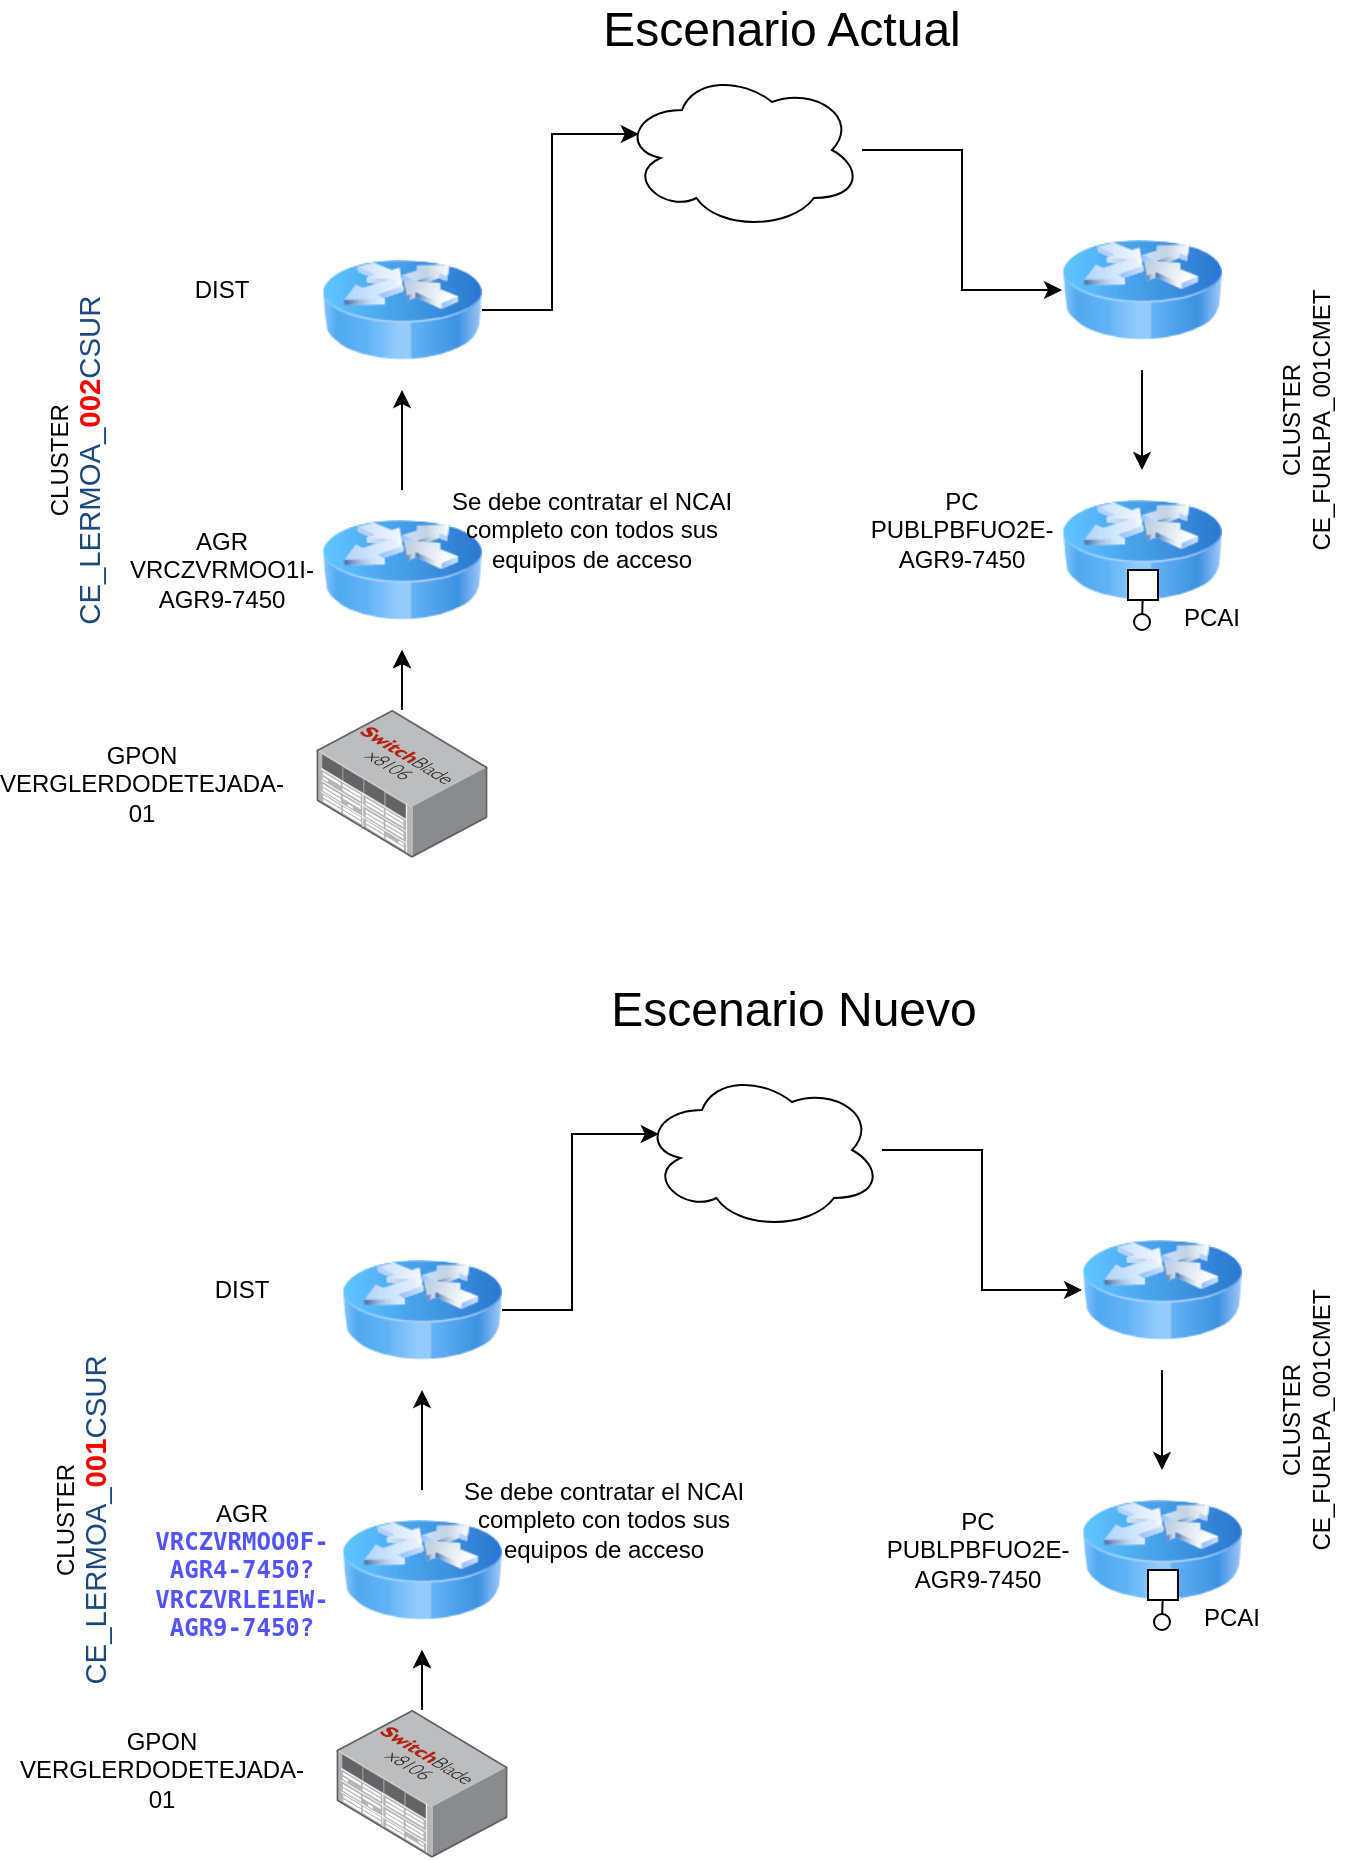 <mxfile version="14.5.8" type="github"><diagram id="_pvKrL6WHwG1rI27nFIT" name="Page-1"><mxGraphModel dx="868" dy="449" grid="1" gridSize="10" guides="1" tooltips="1" connect="1" arrows="1" fold="1" page="1" pageScale="1" pageWidth="850" pageHeight="1100" math="0" shadow="0"><root><mxCell id="0"/><mxCell id="1" parent="0"/><mxCell id="qLSg9q5msjI1tWfXmDc6-10" style="edgeStyle=orthogonalEdgeStyle;rounded=0;orthogonalLoop=1;jettySize=auto;html=1;" parent="1" source="qLSg9q5msjI1tWfXmDc6-3" target="qLSg9q5msjI1tWfXmDc6-4" edge="1"><mxGeometry relative="1" as="geometry"/></mxCell><mxCell id="qLSg9q5msjI1tWfXmDc6-3" value="" style="image;html=1;image=img/lib/clip_art/networking/Router_Icon_128x128.png" parent="1" vertex="1"><mxGeometry x="290" y="250" width="80" height="80" as="geometry"/></mxCell><mxCell id="qLSg9q5msjI1tWfXmDc6-12" style="edgeStyle=orthogonalEdgeStyle;rounded=0;orthogonalLoop=1;jettySize=auto;html=1;entryX=0.07;entryY=0.4;entryDx=0;entryDy=0;entryPerimeter=0;" parent="1" source="qLSg9q5msjI1tWfXmDc6-4" target="qLSg9q5msjI1tWfXmDc6-11" edge="1"><mxGeometry relative="1" as="geometry"/></mxCell><mxCell id="qLSg9q5msjI1tWfXmDc6-4" value="" style="image;html=1;image=img/lib/clip_art/networking/Router_Icon_128x128.png" parent="1" vertex="1"><mxGeometry x="290" y="120" width="80" height="80" as="geometry"/></mxCell><mxCell id="qLSg9q5msjI1tWfXmDc6-14" style="edgeStyle=orthogonalEdgeStyle;rounded=0;orthogonalLoop=1;jettySize=auto;html=1;" parent="1" source="qLSg9q5msjI1tWfXmDc6-5" target="qLSg9q5msjI1tWfXmDc6-6" edge="1"><mxGeometry relative="1" as="geometry"/></mxCell><mxCell id="qLSg9q5msjI1tWfXmDc6-5" value="" style="image;html=1;image=img/lib/clip_art/networking/Router_Icon_128x128.png" parent="1" vertex="1"><mxGeometry x="660" y="110" width="80" height="80" as="geometry"/></mxCell><mxCell id="qLSg9q5msjI1tWfXmDc6-6" value="" style="image;html=1;image=img/lib/clip_art/networking/Router_Icon_128x128.png" parent="1" vertex="1"><mxGeometry x="660" y="240" width="80" height="80" as="geometry"/></mxCell><mxCell id="qLSg9q5msjI1tWfXmDc6-8" value="" style="edgeStyle=orthogonalEdgeStyle;rounded=0;orthogonalLoop=1;jettySize=auto;html=1;" parent="1" source="qLSg9q5msjI1tWfXmDc6-7" target="qLSg9q5msjI1tWfXmDc6-3" edge="1"><mxGeometry relative="1" as="geometry"/></mxCell><mxCell id="qLSg9q5msjI1tWfXmDc6-9" style="edgeStyle=orthogonalEdgeStyle;rounded=0;orthogonalLoop=1;jettySize=auto;html=1;" parent="1" source="qLSg9q5msjI1tWfXmDc6-7" target="qLSg9q5msjI1tWfXmDc6-3" edge="1"><mxGeometry relative="1" as="geometry"/></mxCell><mxCell id="qLSg9q5msjI1tWfXmDc6-7" value="" style="points=[];aspect=fixed;html=1;align=center;shadow=0;dashed=0;image;image=img/lib/allied_telesis/switch/Modular_Switch_SBx8106.svg;" parent="1" vertex="1"><mxGeometry x="287.1" y="360" width="85.8" height="73.8" as="geometry"/></mxCell><mxCell id="qLSg9q5msjI1tWfXmDc6-13" style="edgeStyle=orthogonalEdgeStyle;rounded=0;orthogonalLoop=1;jettySize=auto;html=1;entryX=0;entryY=0.5;entryDx=0;entryDy=0;" parent="1" source="qLSg9q5msjI1tWfXmDc6-11" target="qLSg9q5msjI1tWfXmDc6-5" edge="1"><mxGeometry relative="1" as="geometry"/></mxCell><mxCell id="qLSg9q5msjI1tWfXmDc6-11" value="" style="ellipse;shape=cloud;whiteSpace=wrap;html=1;" parent="1" vertex="1"><mxGeometry x="440" y="40" width="120" height="80" as="geometry"/></mxCell><mxCell id="qLSg9q5msjI1tWfXmDc6-17" value="DIST" style="text;html=1;strokeColor=none;fillColor=none;align=center;verticalAlign=middle;whiteSpace=wrap;rounded=0;" parent="1" vertex="1"><mxGeometry x="220" y="140" width="40" height="20" as="geometry"/></mxCell><mxCell id="qLSg9q5msjI1tWfXmDc6-18" value="&lt;div&gt;AGR&lt;/div&gt;&lt;div&gt;&lt;span style=&quot;color: rgb(0 , 0 , 0) ; font-family: &amp;#34;arial&amp;#34; , sans-serif ; font-size: 12px ; font-style: normal ; font-weight: normal ; letter-spacing: normal ; text-align: center ; text-indent: 0px ; text-transform: none ; word-spacing: 0px ; text-decoration: none ; display: inline ; float: none&quot;&gt;VRCZVRMOO1I-AGR9-7450&lt;/span&gt;&lt;/div&gt;" style="text;html=1;strokeColor=none;fillColor=none;align=center;verticalAlign=middle;whiteSpace=wrap;rounded=0;" parent="1" vertex="1"><mxGeometry x="220" y="280" width="40" height="20" as="geometry"/></mxCell><mxCell id="qLSg9q5msjI1tWfXmDc6-20" value="&lt;div&gt;CLUSTER&lt;/div&gt;&lt;div&gt;&lt;span style=&quot;font-family: &amp;#34;calibri&amp;#34; , sans-serif ; font-size: 14.667px ; font-style: normal ; font-weight: normal ; letter-spacing: normal ; text-indent: 0px ; text-transform: none ; word-spacing: 0px ; text-decoration: none ; color: rgb(31 , 73 , 125)&quot;&gt;CE_LERMOA_&lt;/span&gt;&lt;b style=&quot;color: rgb(0 , 0 , 0) ; font-family: &amp;#34;calibri&amp;#34; , sans-serif ; font-size: 14.667px ; font-style: normal ; letter-spacing: normal ; text-indent: 0px ; text-transform: none ; word-spacing: 0px ; text-decoration: none&quot;&gt;&lt;span style=&quot;color: red&quot;&gt;002&lt;/span&gt;&lt;/b&gt;&lt;span style=&quot;font-family: &amp;#34;calibri&amp;#34; , sans-serif ; font-size: 14.667px ; font-style: normal ; font-weight: normal ; letter-spacing: normal ; text-indent: 0px ; text-transform: none ; word-spacing: 0px ; text-decoration: none ; color: rgb(31 , 73 , 125)&quot;&gt;CSUR&lt;/span&gt;&lt;/div&gt;" style="text;html=1;strokeColor=none;fillColor=none;align=center;verticalAlign=middle;whiteSpace=wrap;rounded=0;rotation=-90;" parent="1" vertex="1"><mxGeometry x="37.1" y="210" width="260" height="50" as="geometry"/></mxCell><mxCell id="qLSg9q5msjI1tWfXmDc6-22" value="" style="html=1;rounded=0;" parent="1" vertex="1"><mxGeometry x="693" y="290" width="15" height="15" as="geometry"/></mxCell><mxCell id="qLSg9q5msjI1tWfXmDc6-23" value="" style="endArrow=none;html=1;rounded=0;align=center;verticalAlign=top;endFill=0;labelBackgroundColor=none;endSize=2;" parent="1" source="qLSg9q5msjI1tWfXmDc6-22" target="qLSg9q5msjI1tWfXmDc6-24" edge="1"><mxGeometry relative="1" as="geometry"/></mxCell><mxCell id="qLSg9q5msjI1tWfXmDc6-24" value="" style="ellipse;html=1;fontSize=11;align=center;fillColor=none;points=[];aspect=fixed;resizable=0;verticalAlign=bottom;labelPosition=center;verticalLabelPosition=top;flipH=1;" parent="1" vertex="1"><mxGeometry x="696" y="312" width="8" height="8" as="geometry"/></mxCell><mxCell id="qLSg9q5msjI1tWfXmDc6-25" value="PCAI" style="text;html=1;strokeColor=none;fillColor=none;align=center;verticalAlign=middle;whiteSpace=wrap;rounded=0;" parent="1" vertex="1"><mxGeometry x="715" y="304" width="40" height="20" as="geometry"/></mxCell><mxCell id="qLSg9q5msjI1tWfXmDc6-26" style="edgeStyle=orthogonalEdgeStyle;rounded=0;orthogonalLoop=1;jettySize=auto;html=1;" parent="1" source="qLSg9q5msjI1tWfXmDc6-27" target="qLSg9q5msjI1tWfXmDc6-29" edge="1"><mxGeometry relative="1" as="geometry"/></mxCell><mxCell id="qLSg9q5msjI1tWfXmDc6-27" value="" style="image;html=1;image=img/lib/clip_art/networking/Router_Icon_128x128.png" parent="1" vertex="1"><mxGeometry x="300" y="750" width="80" height="80" as="geometry"/></mxCell><mxCell id="qLSg9q5msjI1tWfXmDc6-28" style="edgeStyle=orthogonalEdgeStyle;rounded=0;orthogonalLoop=1;jettySize=auto;html=1;entryX=0.07;entryY=0.4;entryDx=0;entryDy=0;entryPerimeter=0;" parent="1" source="qLSg9q5msjI1tWfXmDc6-29" target="qLSg9q5msjI1tWfXmDc6-37" edge="1"><mxGeometry relative="1" as="geometry"/></mxCell><mxCell id="qLSg9q5msjI1tWfXmDc6-29" value="" style="image;html=1;image=img/lib/clip_art/networking/Router_Icon_128x128.png" parent="1" vertex="1"><mxGeometry x="300" y="620" width="80" height="80" as="geometry"/></mxCell><mxCell id="qLSg9q5msjI1tWfXmDc6-30" style="edgeStyle=orthogonalEdgeStyle;rounded=0;orthogonalLoop=1;jettySize=auto;html=1;" parent="1" source="qLSg9q5msjI1tWfXmDc6-31" target="qLSg9q5msjI1tWfXmDc6-32" edge="1"><mxGeometry relative="1" as="geometry"/></mxCell><mxCell id="qLSg9q5msjI1tWfXmDc6-31" value="" style="image;html=1;image=img/lib/clip_art/networking/Router_Icon_128x128.png" parent="1" vertex="1"><mxGeometry x="670" y="610" width="80" height="80" as="geometry"/></mxCell><mxCell id="qLSg9q5msjI1tWfXmDc6-32" value="" style="image;html=1;image=img/lib/clip_art/networking/Router_Icon_128x128.png" parent="1" vertex="1"><mxGeometry x="670" y="740" width="80" height="80" as="geometry"/></mxCell><mxCell id="qLSg9q5msjI1tWfXmDc6-33" value="" style="edgeStyle=orthogonalEdgeStyle;rounded=0;orthogonalLoop=1;jettySize=auto;html=1;" parent="1" source="qLSg9q5msjI1tWfXmDc6-35" target="qLSg9q5msjI1tWfXmDc6-27" edge="1"><mxGeometry relative="1" as="geometry"/></mxCell><mxCell id="qLSg9q5msjI1tWfXmDc6-34" style="edgeStyle=orthogonalEdgeStyle;rounded=0;orthogonalLoop=1;jettySize=auto;html=1;" parent="1" source="qLSg9q5msjI1tWfXmDc6-35" target="qLSg9q5msjI1tWfXmDc6-27" edge="1"><mxGeometry relative="1" as="geometry"/></mxCell><mxCell id="qLSg9q5msjI1tWfXmDc6-35" value="" style="points=[];aspect=fixed;html=1;align=center;shadow=0;dashed=0;image;image=img/lib/allied_telesis/switch/Modular_Switch_SBx8106.svg;" parent="1" vertex="1"><mxGeometry x="297.1" y="860" width="85.8" height="73.8" as="geometry"/></mxCell><mxCell id="qLSg9q5msjI1tWfXmDc6-36" style="edgeStyle=orthogonalEdgeStyle;rounded=0;orthogonalLoop=1;jettySize=auto;html=1;entryX=0;entryY=0.5;entryDx=0;entryDy=0;" parent="1" source="qLSg9q5msjI1tWfXmDc6-37" target="qLSg9q5msjI1tWfXmDc6-31" edge="1"><mxGeometry relative="1" as="geometry"/></mxCell><mxCell id="qLSg9q5msjI1tWfXmDc6-37" value="" style="ellipse;shape=cloud;whiteSpace=wrap;html=1;" parent="1" vertex="1"><mxGeometry x="450" y="540" width="120" height="80" as="geometry"/></mxCell><mxCell id="qLSg9q5msjI1tWfXmDc6-38" value="DIST" style="text;html=1;strokeColor=none;fillColor=none;align=center;verticalAlign=middle;whiteSpace=wrap;rounded=0;" parent="1" vertex="1"><mxGeometry x="230" y="640" width="40" height="20" as="geometry"/></mxCell><mxCell id="qLSg9q5msjI1tWfXmDc6-39" value="&lt;div&gt;AGR&lt;/div&gt;&lt;div&gt;&lt;span style=&quot;font-family: monospace&quot;&gt;&lt;span style=&quot;font-weight: bold ; color: #5454ff ; background-color: #ffffff&quot;&gt;VRCZVRMOO0F-AGR4-7450? &lt;br&gt;&lt;/span&gt;&lt;/span&gt;&lt;/div&gt;&lt;div&gt;&lt;span style=&quot;font-family: monospace&quot;&gt;&lt;span style=&quot;font-weight: bold ; color: #5454ff ; background-color: #ffffff&quot;&gt;&lt;span style=&quot;font-family: monospace&quot;&gt;&lt;span style=&quot;font-weight: bold ; color: #5454ff ; background-color: #ffffff&quot;&gt;VRCZVRLE1EW-AGR9-7450?&lt;/span&gt;&lt;br&gt;&lt;/span&gt;&lt;/span&gt;&lt;/span&gt;&lt;/div&gt;" style="text;html=1;strokeColor=none;fillColor=none;align=center;verticalAlign=middle;whiteSpace=wrap;rounded=0;" parent="1" vertex="1"><mxGeometry x="230" y="780" width="40" height="20" as="geometry"/></mxCell><mxCell id="qLSg9q5msjI1tWfXmDc6-40" value="&lt;div&gt;GPON&lt;span style=&quot;color: rgb(0 , 0 , 0) ; font-family: &amp;#34;arial&amp;#34; , sans-serif ; font-size: 12px ; font-style: normal ; font-weight: normal ; letter-spacing: normal ; text-align: center ; text-indent: 0px ; text-transform: none ; word-spacing: 0px ; text-decoration: none ; display: inline ; float: none&quot;&gt;&lt;br&gt;&lt;/span&gt;&lt;/div&gt;&lt;div&gt;&lt;span style=&quot;color: rgb(0 , 0 , 0) ; font-family: &amp;#34;arial&amp;#34; , sans-serif ; font-size: 12px ; font-style: normal ; font-weight: normal ; letter-spacing: normal ; text-align: center ; text-indent: 0px ; text-transform: none ; word-spacing: 0px ; text-decoration: none ; display: inline ; float: none&quot;&gt;VERGLERDODETEJADA-01&lt;/span&gt;&lt;/div&gt;" style="text;html=1;strokeColor=none;fillColor=none;align=center;verticalAlign=middle;whiteSpace=wrap;rounded=0;" parent="1" vertex="1"><mxGeometry x="140" y="880" width="140" height="20" as="geometry"/></mxCell><mxCell id="qLSg9q5msjI1tWfXmDc6-42" value="&lt;div&gt;PC &lt;span style=&quot;color: rgb(0 , 0 , 0) ; font-family: &amp;#34;arial&amp;#34; , sans-serif ; font-size: 12px ; font-style: normal ; font-weight: normal ; letter-spacing: normal ; text-align: center ; text-indent: 0px ; text-transform: none ; word-spacing: 0px ; text-decoration: none ; display: inline ; float: none&quot;&gt;&lt;br&gt;&lt;/span&gt;&lt;/div&gt;&lt;div&gt;&lt;span style=&quot;color: rgb(0 , 0 , 0) ; font-family: &amp;#34;arial&amp;#34; , sans-serif ; font-size: 12px ; font-style: normal ; font-weight: normal ; letter-spacing: normal ; text-align: center ; text-indent: 0px ; text-transform: none ; word-spacing: 0px ; text-decoration: none ; display: inline ; float: none&quot;&gt;PUBLPBFUO2E-AGR9-7450&lt;/span&gt;&lt;/div&gt;" style="text;html=1;strokeColor=none;fillColor=none;align=center;verticalAlign=middle;whiteSpace=wrap;rounded=0;" parent="1" vertex="1"><mxGeometry x="598" y="770" width="40" height="20" as="geometry"/></mxCell><mxCell id="qLSg9q5msjI1tWfXmDc6-43" value="" style="html=1;rounded=0;" parent="1" vertex="1"><mxGeometry x="703" y="790" width="15" height="15" as="geometry"/></mxCell><mxCell id="qLSg9q5msjI1tWfXmDc6-44" value="" style="endArrow=none;html=1;rounded=0;align=center;verticalAlign=top;endFill=0;labelBackgroundColor=none;endSize=2;" parent="1" source="qLSg9q5msjI1tWfXmDc6-43" target="qLSg9q5msjI1tWfXmDc6-45" edge="1"><mxGeometry relative="1" as="geometry"/></mxCell><mxCell id="qLSg9q5msjI1tWfXmDc6-45" value="" style="ellipse;html=1;fontSize=11;align=center;fillColor=none;points=[];aspect=fixed;resizable=0;verticalAlign=bottom;labelPosition=center;verticalLabelPosition=top;flipH=1;" parent="1" vertex="1"><mxGeometry x="706" y="812" width="8" height="8" as="geometry"/></mxCell><mxCell id="qLSg9q5msjI1tWfXmDc6-46" value="PCAI" style="text;html=1;strokeColor=none;fillColor=none;align=center;verticalAlign=middle;whiteSpace=wrap;rounded=0;" parent="1" vertex="1"><mxGeometry x="725" y="804" width="40" height="20" as="geometry"/></mxCell><mxCell id="qLSg9q5msjI1tWfXmDc6-50" value="&lt;div&gt;CLUSTER&lt;/div&gt;&lt;div&gt;&lt;span style=&quot;font-family: &amp;#34;calibri&amp;#34; , sans-serif ; font-size: 14.667px ; font-style: normal ; font-weight: normal ; letter-spacing: normal ; text-indent: 0px ; text-transform: none ; word-spacing: 0px ; text-decoration: none ; color: rgb(31 , 73 , 125)&quot;&gt;CE_LERMOA_&lt;/span&gt;&lt;b style=&quot;color: rgb(0 , 0 , 0) ; font-family: &amp;#34;calibri&amp;#34; , sans-serif ; font-size: 14.667px ; font-style: normal ; letter-spacing: normal ; text-indent: 0px ; text-transform: none ; word-spacing: 0px ; text-decoration: none&quot;&gt;&lt;span style=&quot;color: red&quot;&gt;001&lt;/span&gt;&lt;span style=&quot;color: red&quot;&gt;&lt;/span&gt;&lt;/b&gt;&lt;span style=&quot;font-family: &amp;#34;calibri&amp;#34; , sans-serif ; font-size: 14.667px ; font-style: normal ; font-weight: normal ; letter-spacing: normal ; text-indent: 0px ; text-transform: none ; word-spacing: 0px ; text-decoration: none ; color: rgb(31 , 73 , 125)&quot;&gt;CSUR&lt;/span&gt;&lt;/div&gt;" style="text;html=1;strokeColor=none;fillColor=none;align=center;verticalAlign=middle;whiteSpace=wrap;rounded=0;rotation=-90;" parent="1" vertex="1"><mxGeometry x="40" y="740" width="260" height="50" as="geometry"/></mxCell><mxCell id="qLSg9q5msjI1tWfXmDc6-51" value="&lt;div&gt;GPON&lt;span style=&quot;color: rgb(0 , 0 , 0) ; font-family: &amp;#34;arial&amp;#34; , sans-serif ; font-size: 12px ; font-style: normal ; font-weight: normal ; letter-spacing: normal ; text-align: center ; text-indent: 0px ; text-transform: none ; word-spacing: 0px ; text-decoration: none ; display: inline ; float: none&quot;&gt;&lt;br&gt;&lt;/span&gt;&lt;/div&gt;&lt;div&gt;&lt;span style=&quot;color: rgb(0 , 0 , 0) ; font-family: &amp;#34;arial&amp;#34; , sans-serif ; font-size: 12px ; font-style: normal ; font-weight: normal ; letter-spacing: normal ; text-align: center ; text-indent: 0px ; text-transform: none ; word-spacing: 0px ; text-decoration: none ; display: inline ; float: none&quot;&gt;VERGLERDODETEJADA-01&lt;/span&gt;&lt;/div&gt;" style="text;html=1;strokeColor=none;fillColor=none;align=center;verticalAlign=middle;whiteSpace=wrap;rounded=0;" parent="1" vertex="1"><mxGeometry x="130" y="386.9" width="140" height="20" as="geometry"/></mxCell><mxCell id="qLSg9q5msjI1tWfXmDc6-52" value="&lt;div&gt;CLUSTER&lt;/div&gt;&lt;div&gt;&lt;span style=&quot;color: rgb(0 , 0 , 0) ; font-family: &amp;#34;arial&amp;#34; , sans-serif ; font-size: 12px ; font-style: normal ; font-weight: normal ; letter-spacing: normal ; text-align: center ; text-indent: 0px ; text-transform: none ; word-spacing: 0px ; text-decoration: none ; display: inline ; float: none&quot;&gt;CE_FURLPA_001CMET&lt;/span&gt;&lt;/div&gt;" style="text;html=1;strokeColor=none;fillColor=none;align=center;verticalAlign=middle;whiteSpace=wrap;rounded=0;rotation=-90;" parent="1" vertex="1"><mxGeometry x="652" y="190" width="260" height="50" as="geometry"/></mxCell><mxCell id="qLSg9q5msjI1tWfXmDc6-53" value="&lt;div&gt;CLUSTER&lt;/div&gt;&lt;div&gt;&lt;span style=&quot;color: rgb(0 , 0 , 0) ; font-family: &amp;#34;arial&amp;#34; , sans-serif ; font-size: 12px ; font-style: normal ; font-weight: normal ; letter-spacing: normal ; text-align: center ; text-indent: 0px ; text-transform: none ; word-spacing: 0px ; text-decoration: none ; display: inline ; float: none&quot;&gt;CE_FURLPA_001CMET&lt;/span&gt;&lt;/div&gt;" style="text;html=1;strokeColor=none;fillColor=none;align=center;verticalAlign=middle;whiteSpace=wrap;rounded=0;rotation=-90;" parent="1" vertex="1"><mxGeometry x="652" y="690" width="260" height="50" as="geometry"/></mxCell><mxCell id="qLSg9q5msjI1tWfXmDc6-54" value="&lt;div&gt;PC &lt;span style=&quot;color: rgb(0 , 0 , 0) ; font-family: &amp;#34;arial&amp;#34; , sans-serif ; font-size: 12px ; font-style: normal ; font-weight: normal ; letter-spacing: normal ; text-align: center ; text-indent: 0px ; text-transform: none ; word-spacing: 0px ; text-decoration: none ; display: inline ; float: none&quot;&gt;&lt;br&gt;&lt;/span&gt;&lt;/div&gt;&lt;div&gt;&lt;span style=&quot;color: rgb(0 , 0 , 0) ; font-family: &amp;#34;arial&amp;#34; , sans-serif ; font-size: 12px ; font-style: normal ; font-weight: normal ; letter-spacing: normal ; text-align: center ; text-indent: 0px ; text-transform: none ; word-spacing: 0px ; text-decoration: none ; display: inline ; float: none&quot;&gt;PUBLPBFUO2E-AGR9-7450&lt;/span&gt;&lt;/div&gt;" style="text;html=1;strokeColor=none;fillColor=none;align=center;verticalAlign=middle;whiteSpace=wrap;rounded=0;" parent="1" vertex="1"><mxGeometry x="590" y="260" width="40" height="20" as="geometry"/></mxCell><mxCell id="qLSg9q5msjI1tWfXmDc6-55" value="&lt;font style=&quot;font-size: 24px&quot;&gt;Escenario Actual&lt;/font&gt;" style="text;html=1;strokeColor=none;fillColor=none;align=center;verticalAlign=middle;whiteSpace=wrap;rounded=0;" parent="1" vertex="1"><mxGeometry x="350" y="10" width="340" height="20" as="geometry"/></mxCell><mxCell id="qLSg9q5msjI1tWfXmDc6-56" value="&lt;font style=&quot;font-size: 24px&quot;&gt;Escenario Nuevo&lt;/font&gt;" style="text;html=1;strokeColor=none;fillColor=none;align=center;verticalAlign=middle;whiteSpace=wrap;rounded=0;" parent="1" vertex="1"><mxGeometry x="356" y="500" width="340" height="20" as="geometry"/></mxCell><mxCell id="qLSg9q5msjI1tWfXmDc6-58" value="Se debe contratar el NCAI completo con todos sus equipos de acceso" style="text;html=1;strokeColor=none;fillColor=none;align=center;verticalAlign=middle;whiteSpace=wrap;rounded=0;" parent="1" vertex="1"><mxGeometry x="350" y="260" width="150" height="20" as="geometry"/></mxCell><mxCell id="qLSg9q5msjI1tWfXmDc6-59" value="Se debe contratar el NCAI completo con todos sus equipos de acceso" style="text;html=1;strokeColor=none;fillColor=none;align=center;verticalAlign=middle;whiteSpace=wrap;rounded=0;" parent="1" vertex="1"><mxGeometry x="356" y="755" width="150" height="20" as="geometry"/></mxCell></root></mxGraphModel></diagram></mxfile>